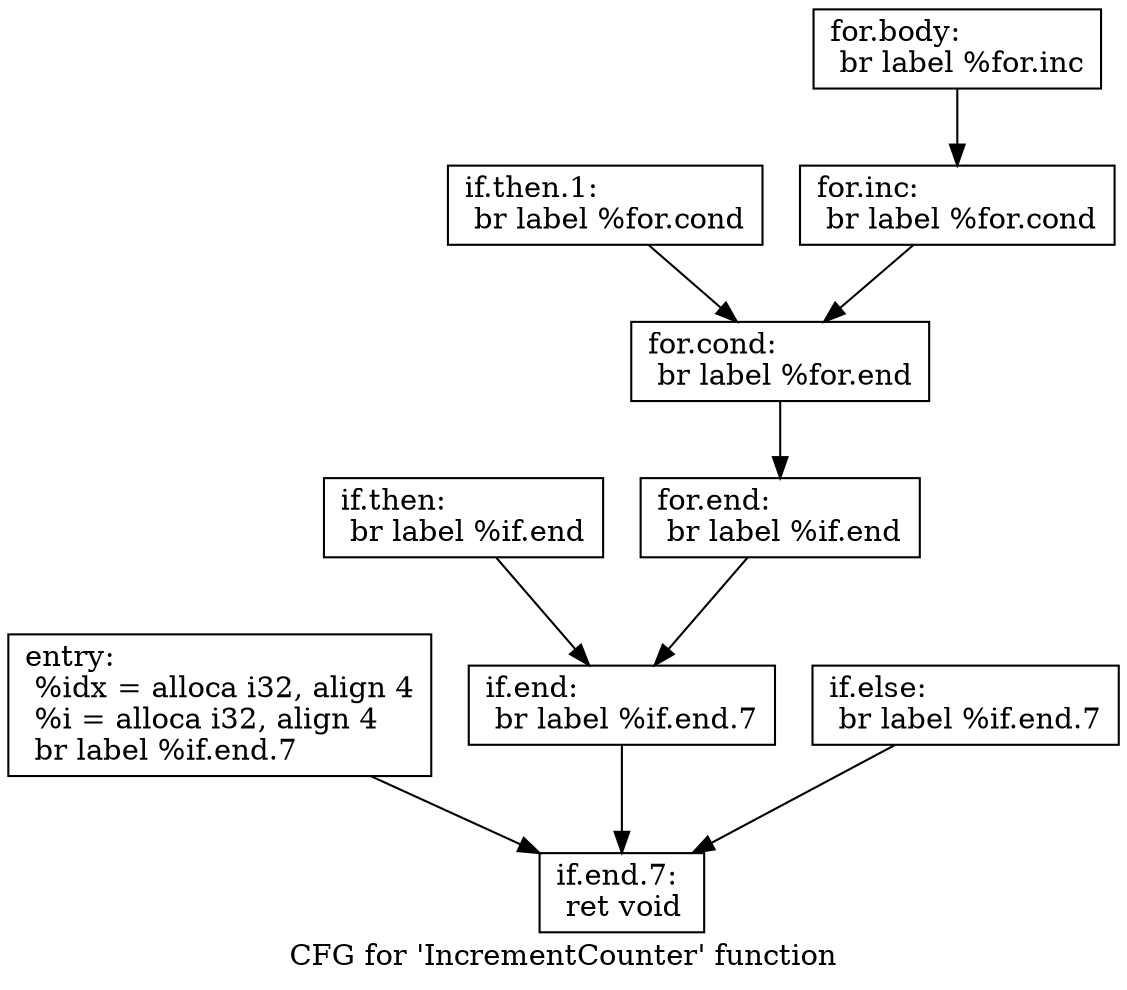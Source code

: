 digraph "CFG for 'IncrementCounter' function" {
	label="CFG for 'IncrementCounter' function";

	Node0x5ea2150 [shape=record,label="{entry:\l  %idx = alloca i32, align 4\l  %i = alloca i32, align 4\l  br label %if.end.7\l}"];
	Node0x5ea2150 -> Node0x5ea2420;
	Node0x5ea21a0 [shape=record,label="{if.then:                                          \l  br label %if.end\l}"];
	Node0x5ea21a0 -> Node0x5ea2380;
	Node0x5ea21f0 [shape=record,label="{if.then.1:                                        \l  br label %for.cond\l}"];
	Node0x5ea21f0 -> Node0x5ea2240;
	Node0x5ea2240 [shape=record,label="{for.cond:                                         \l  br label %for.end\l}"];
	Node0x5ea2240 -> Node0x5ea2330;
	Node0x5ea2290 [shape=record,label="{for.body:                                         \l  br label %for.inc\l}"];
	Node0x5ea2290 -> Node0x5ea22e0;
	Node0x5ea22e0 [shape=record,label="{for.inc:                                          \l  br label %for.cond\l}"];
	Node0x5ea22e0 -> Node0x5ea2240;
	Node0x5ea2330 [shape=record,label="{for.end:                                          \l  br label %if.end\l}"];
	Node0x5ea2330 -> Node0x5ea2380;
	Node0x5ea2380 [shape=record,label="{if.end:                                           \l  br label %if.end.7\l}"];
	Node0x5ea2380 -> Node0x5ea2420;
	Node0x5ea23d0 [shape=record,label="{if.else:                                          \l  br label %if.end.7\l}"];
	Node0x5ea23d0 -> Node0x5ea2420;
	Node0x5ea2420 [shape=record,label="{if.end.7:                                         \l  ret void\l}"];
}
